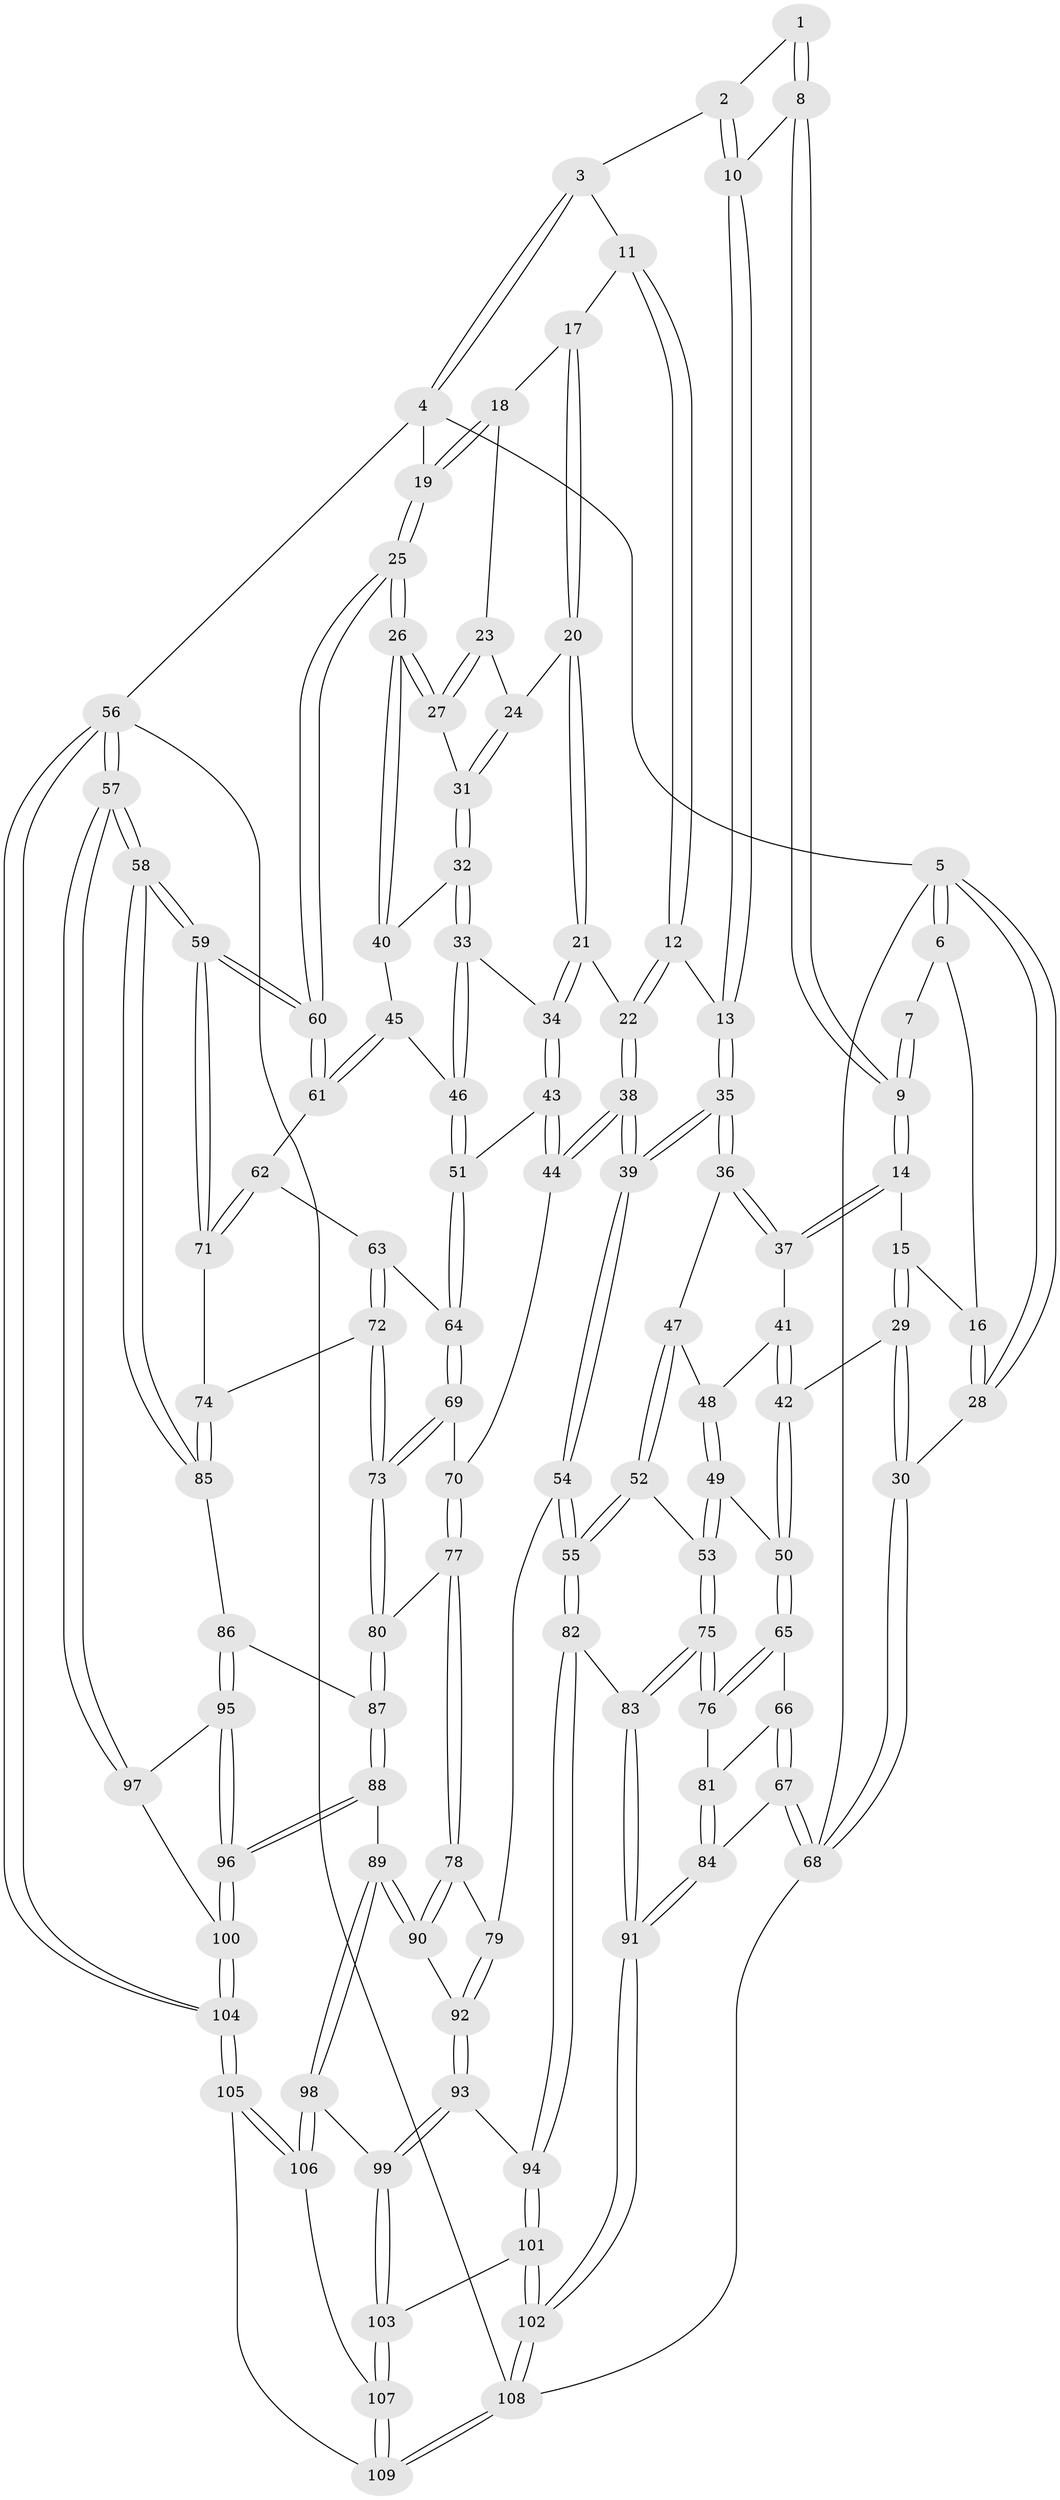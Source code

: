 // coarse degree distribution, {3: 0.6493506493506493, 4: 0.3116883116883117, 2: 0.03896103896103896}
// Generated by graph-tools (version 1.1) at 2025/38/03/04/25 23:38:22]
// undirected, 109 vertices, 269 edges
graph export_dot {
  node [color=gray90,style=filled];
  1 [pos="+0.5357688153986006+0"];
  2 [pos="+0.6116728566425815+0"];
  3 [pos="+0.7023475155963769+0"];
  4 [pos="+1+0"];
  5 [pos="+0+0"];
  6 [pos="+0.10206268999140493+0"];
  7 [pos="+0.30843909214373666+0"];
  8 [pos="+0.47476578386552853+0.10239448116138027"];
  9 [pos="+0.35027327600803543+0.13305988337283586"];
  10 [pos="+0.6153379729109302+0.14610060241813963"];
  11 [pos="+0.7629732007769443+0.09354410245681685"];
  12 [pos="+0.6267940046007197+0.15554302897091857"];
  13 [pos="+0.6236816713771268+0.15547015272308046"];
  14 [pos="+0.33552007679646967+0.1537889835161521"];
  15 [pos="+0.18407607812375248+0.13140148770605214"];
  16 [pos="+0.18196411512732552+0.1273328388692554"];
  17 [pos="+0.7951178899072535+0.10116241974430655"];
  18 [pos="+0.949572448371337+0.05312569760700869"];
  19 [pos="+1+0"];
  20 [pos="+0.8122533471836536+0.17747524448891433"];
  21 [pos="+0.7815380387825343+0.27007496986482094"];
  22 [pos="+0.7488587430927658+0.26644875135581514"];
  23 [pos="+0.9068066084039995+0.18929906251477094"];
  24 [pos="+0.8918552783295147+0.2179761331355206"];
  25 [pos="+1+0.2171339774789549"];
  26 [pos="+1+0.2316746416728014"];
  27 [pos="+0.9944244309338757+0.23076859582361184"];
  28 [pos="+0+0"];
  29 [pos="+0.010508354200231428+0.3172741310102781"];
  30 [pos="+0+0.30269994314611404"];
  31 [pos="+0.8932352763868346+0.24617329921090406"];
  32 [pos="+0.8681166765357903+0.3182948113377151"];
  33 [pos="+0.8568099705672375+0.327299184942239"];
  34 [pos="+0.8554595213035285+0.3273517025688646"];
  35 [pos="+0.5352720371066949+0.3548083772451243"];
  36 [pos="+0.5203430187535172+0.35057303080478514"];
  37 [pos="+0.3495511317080782+0.2414898397136465"];
  38 [pos="+0.6214737078062109+0.4406973028520362"];
  39 [pos="+0.5886975329365943+0.43829734959115807"];
  40 [pos="+0.9992867256697728+0.3115575189756427"];
  41 [pos="+0.28906256994048307+0.3156882884479984"];
  42 [pos="+0.07874558913031646+0.3610460556980033"];
  43 [pos="+0.7592201493843338+0.42675700036245934"];
  44 [pos="+0.6378325646850183+0.4463943774880123"];
  45 [pos="+0.9422018852993692+0.4492985548770905"];
  46 [pos="+0.9297700747228468+0.4462910871454499"];
  47 [pos="+0.3601045980031856+0.4389224454623647"];
  48 [pos="+0.2979132942604506+0.35521087581333394"];
  49 [pos="+0.24486270133446617+0.4959085594850609"];
  50 [pos="+0.13767820072420744+0.4719342359526277"];
  51 [pos="+0.8487768642538042+0.5067499837767662"];
  52 [pos="+0.33452901130187684+0.5555716150520453"];
  53 [pos="+0.33004941520980097+0.5556188357915152"];
  54 [pos="+0.5081350300309829+0.5772714453893505"];
  55 [pos="+0.45257220192197867+0.6145499421423485"];
  56 [pos="+1+1"];
  57 [pos="+1+0.7384362295734316"];
  58 [pos="+1+0.6667345314950941"];
  59 [pos="+1+0.6628822425054655"];
  60 [pos="+1+0.5512152814259118"];
  61 [pos="+1+0.47811805307432664"];
  62 [pos="+0.912637873781068+0.5550076059039101"];
  63 [pos="+0.8613434892570954+0.5357747698957277"];
  64 [pos="+0.8472885583201841+0.5214243964316837"];
  65 [pos="+0.11810307049957303+0.5469771384338897"];
  66 [pos="+0.08293706349999182+0.5901240388759634"];
  67 [pos="+0+0.7353239556646575"];
  68 [pos="+0+0.7424758818165292"];
  69 [pos="+0.781037520805852+0.5856346505726301"];
  70 [pos="+0.6566038099930004+0.472500414028203"];
  71 [pos="+0.921228864128069+0.5691759020257515"];
  72 [pos="+0.8896600638490809+0.6332944403281635"];
  73 [pos="+0.779994234333915+0.6270101289212194"];
  74 [pos="+0.8923050558337977+0.6347595918120068"];
  75 [pos="+0.23702134956109228+0.641735129354406"];
  76 [pos="+0.2289092288036024+0.6393913063132769"];
  77 [pos="+0.6948958588562733+0.6461865600441683"];
  78 [pos="+0.6810419445993556+0.6573511384207821"];
  79 [pos="+0.5553935550453992+0.6098724441010872"];
  80 [pos="+0.7797702186420004+0.6273906507218674"];
  81 [pos="+0.17094711326205372+0.6559455868863611"];
  82 [pos="+0.44398847696547683+0.6902301515280654"];
  83 [pos="+0.24370290166013564+0.7558924232789299"];
  84 [pos="+0.043260624605335155+0.7727969128505362"];
  85 [pos="+0.9097570661966127+0.6529312931419767"];
  86 [pos="+0.8727882338171341+0.7156996219882352"];
  87 [pos="+0.7879777740592493+0.669751398722118"];
  88 [pos="+0.7413573215895342+0.8209021568656624"];
  89 [pos="+0.7272991845068462+0.8222202058053449"];
  90 [pos="+0.6739777882225054+0.7577822429990962"];
  91 [pos="+0.19190250117389246+0.844072443490392"];
  92 [pos="+0.6323709211997937+0.748476341662253"];
  93 [pos="+0.49825019193848985+0.7724002284217998"];
  94 [pos="+0.4600106410311882+0.7429525067532393"];
  95 [pos="+0.8734593658711778+0.7302917744905196"];
  96 [pos="+0.7929395253516549+0.8355083097865403"];
  97 [pos="+0.9718603232543466+0.7732730046576558"];
  98 [pos="+0.7009041420064965+0.8507076779123246"];
  99 [pos="+0.5147232700619946+0.8070230402452394"];
  100 [pos="+0.8308298518474319+0.8667786567575446"];
  101 [pos="+0.3686345668842299+0.8676307914571137"];
  102 [pos="+0.25318062566293464+0.962387664467935"];
  103 [pos="+0.532474482884007+0.9138773816419018"];
  104 [pos="+1+1"];
  105 [pos="+0.8880148576050926+1"];
  106 [pos="+0.6855453163796295+0.8763805600560772"];
  107 [pos="+0.5647024670926518+0.9848545170986818"];
  108 [pos="+0.2658968736038527+1"];
  109 [pos="+0.5134753846268046+1"];
  1 -- 2;
  1 -- 8;
  1 -- 8;
  2 -- 3;
  2 -- 10;
  2 -- 10;
  3 -- 4;
  3 -- 4;
  3 -- 11;
  4 -- 5;
  4 -- 19;
  4 -- 56;
  5 -- 6;
  5 -- 6;
  5 -- 28;
  5 -- 28;
  5 -- 68;
  6 -- 7;
  6 -- 16;
  7 -- 9;
  7 -- 9;
  8 -- 9;
  8 -- 9;
  8 -- 10;
  9 -- 14;
  9 -- 14;
  10 -- 13;
  10 -- 13;
  11 -- 12;
  11 -- 12;
  11 -- 17;
  12 -- 13;
  12 -- 22;
  12 -- 22;
  13 -- 35;
  13 -- 35;
  14 -- 15;
  14 -- 37;
  14 -- 37;
  15 -- 16;
  15 -- 29;
  15 -- 29;
  16 -- 28;
  16 -- 28;
  17 -- 18;
  17 -- 20;
  17 -- 20;
  18 -- 19;
  18 -- 19;
  18 -- 23;
  19 -- 25;
  19 -- 25;
  20 -- 21;
  20 -- 21;
  20 -- 24;
  21 -- 22;
  21 -- 34;
  21 -- 34;
  22 -- 38;
  22 -- 38;
  23 -- 24;
  23 -- 27;
  23 -- 27;
  24 -- 31;
  24 -- 31;
  25 -- 26;
  25 -- 26;
  25 -- 60;
  25 -- 60;
  26 -- 27;
  26 -- 27;
  26 -- 40;
  26 -- 40;
  27 -- 31;
  28 -- 30;
  29 -- 30;
  29 -- 30;
  29 -- 42;
  30 -- 68;
  30 -- 68;
  31 -- 32;
  31 -- 32;
  32 -- 33;
  32 -- 33;
  32 -- 40;
  33 -- 34;
  33 -- 46;
  33 -- 46;
  34 -- 43;
  34 -- 43;
  35 -- 36;
  35 -- 36;
  35 -- 39;
  35 -- 39;
  36 -- 37;
  36 -- 37;
  36 -- 47;
  37 -- 41;
  38 -- 39;
  38 -- 39;
  38 -- 44;
  38 -- 44;
  39 -- 54;
  39 -- 54;
  40 -- 45;
  41 -- 42;
  41 -- 42;
  41 -- 48;
  42 -- 50;
  42 -- 50;
  43 -- 44;
  43 -- 44;
  43 -- 51;
  44 -- 70;
  45 -- 46;
  45 -- 61;
  45 -- 61;
  46 -- 51;
  46 -- 51;
  47 -- 48;
  47 -- 52;
  47 -- 52;
  48 -- 49;
  48 -- 49;
  49 -- 50;
  49 -- 53;
  49 -- 53;
  50 -- 65;
  50 -- 65;
  51 -- 64;
  51 -- 64;
  52 -- 53;
  52 -- 55;
  52 -- 55;
  53 -- 75;
  53 -- 75;
  54 -- 55;
  54 -- 55;
  54 -- 79;
  55 -- 82;
  55 -- 82;
  56 -- 57;
  56 -- 57;
  56 -- 104;
  56 -- 104;
  56 -- 108;
  57 -- 58;
  57 -- 58;
  57 -- 97;
  57 -- 97;
  58 -- 59;
  58 -- 59;
  58 -- 85;
  58 -- 85;
  59 -- 60;
  59 -- 60;
  59 -- 71;
  59 -- 71;
  60 -- 61;
  60 -- 61;
  61 -- 62;
  62 -- 63;
  62 -- 71;
  62 -- 71;
  63 -- 64;
  63 -- 72;
  63 -- 72;
  64 -- 69;
  64 -- 69;
  65 -- 66;
  65 -- 76;
  65 -- 76;
  66 -- 67;
  66 -- 67;
  66 -- 81;
  67 -- 68;
  67 -- 68;
  67 -- 84;
  68 -- 108;
  69 -- 70;
  69 -- 73;
  69 -- 73;
  70 -- 77;
  70 -- 77;
  71 -- 74;
  72 -- 73;
  72 -- 73;
  72 -- 74;
  73 -- 80;
  73 -- 80;
  74 -- 85;
  74 -- 85;
  75 -- 76;
  75 -- 76;
  75 -- 83;
  75 -- 83;
  76 -- 81;
  77 -- 78;
  77 -- 78;
  77 -- 80;
  78 -- 79;
  78 -- 90;
  78 -- 90;
  79 -- 92;
  79 -- 92;
  80 -- 87;
  80 -- 87;
  81 -- 84;
  81 -- 84;
  82 -- 83;
  82 -- 94;
  82 -- 94;
  83 -- 91;
  83 -- 91;
  84 -- 91;
  84 -- 91;
  85 -- 86;
  86 -- 87;
  86 -- 95;
  86 -- 95;
  87 -- 88;
  87 -- 88;
  88 -- 89;
  88 -- 96;
  88 -- 96;
  89 -- 90;
  89 -- 90;
  89 -- 98;
  89 -- 98;
  90 -- 92;
  91 -- 102;
  91 -- 102;
  92 -- 93;
  92 -- 93;
  93 -- 94;
  93 -- 99;
  93 -- 99;
  94 -- 101;
  94 -- 101;
  95 -- 96;
  95 -- 96;
  95 -- 97;
  96 -- 100;
  96 -- 100;
  97 -- 100;
  98 -- 99;
  98 -- 106;
  98 -- 106;
  99 -- 103;
  99 -- 103;
  100 -- 104;
  100 -- 104;
  101 -- 102;
  101 -- 102;
  101 -- 103;
  102 -- 108;
  102 -- 108;
  103 -- 107;
  103 -- 107;
  104 -- 105;
  104 -- 105;
  105 -- 106;
  105 -- 106;
  105 -- 109;
  106 -- 107;
  107 -- 109;
  107 -- 109;
  108 -- 109;
  108 -- 109;
}

